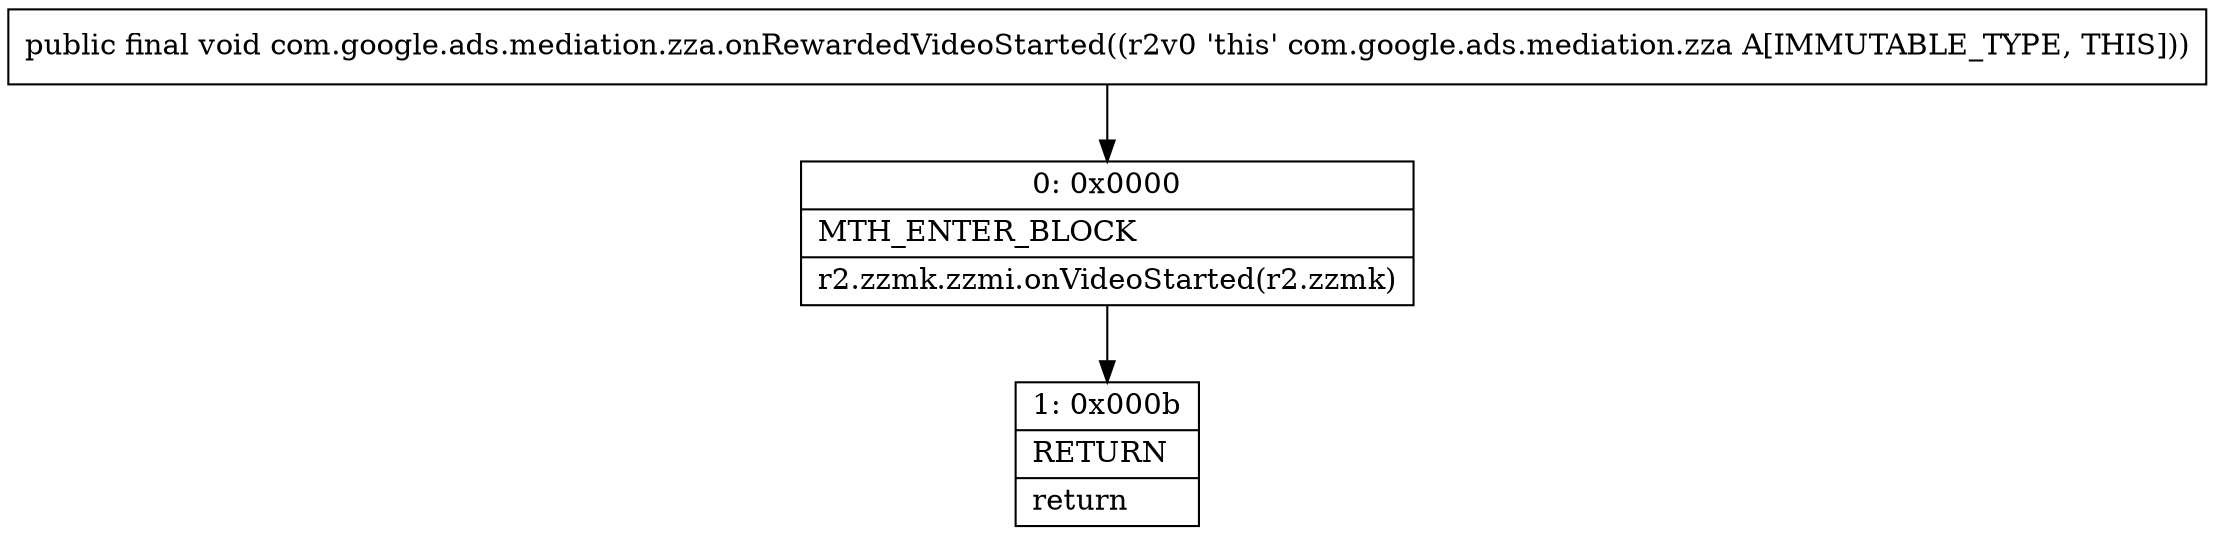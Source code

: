 digraph "CFG forcom.google.ads.mediation.zza.onRewardedVideoStarted()V" {
Node_0 [shape=record,label="{0\:\ 0x0000|MTH_ENTER_BLOCK\l|r2.zzmk.zzmi.onVideoStarted(r2.zzmk)\l}"];
Node_1 [shape=record,label="{1\:\ 0x000b|RETURN\l|return\l}"];
MethodNode[shape=record,label="{public final void com.google.ads.mediation.zza.onRewardedVideoStarted((r2v0 'this' com.google.ads.mediation.zza A[IMMUTABLE_TYPE, THIS])) }"];
MethodNode -> Node_0;
Node_0 -> Node_1;
}


